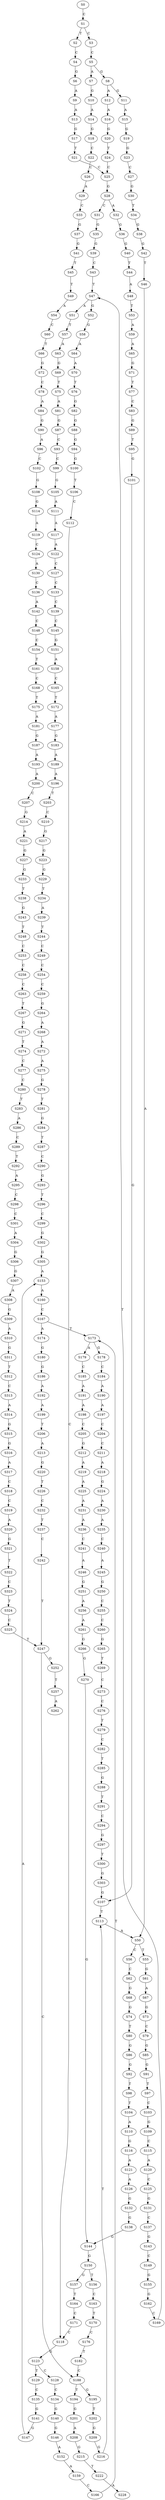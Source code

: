 strict digraph  {
	S0 -> S1 [ label = C ];
	S1 -> S2 [ label = T ];
	S1 -> S3 [ label = C ];
	S2 -> S4 [ label = C ];
	S3 -> S5 [ label = C ];
	S4 -> S6 [ label = G ];
	S5 -> S7 [ label = A ];
	S5 -> S8 [ label = G ];
	S6 -> S9 [ label = A ];
	S7 -> S10 [ label = G ];
	S8 -> S11 [ label = G ];
	S8 -> S12 [ label = A ];
	S9 -> S13 [ label = A ];
	S10 -> S14 [ label = A ];
	S11 -> S15 [ label = A ];
	S12 -> S16 [ label = A ];
	S13 -> S17 [ label = G ];
	S14 -> S18 [ label = G ];
	S15 -> S19 [ label = G ];
	S16 -> S20 [ label = G ];
	S17 -> S21 [ label = T ];
	S18 -> S22 [ label = C ];
	S19 -> S23 [ label = G ];
	S20 -> S24 [ label = T ];
	S21 -> S25 [ label = C ];
	S22 -> S26 [ label = C ];
	S23 -> S27 [ label = C ];
	S24 -> S25 [ label = C ];
	S25 -> S28 [ label = G ];
	S26 -> S29 [ label = A ];
	S27 -> S30 [ label = G ];
	S28 -> S31 [ label = C ];
	S28 -> S32 [ label = A ];
	S29 -> S33 [ label = C ];
	S30 -> S34 [ label = T ];
	S31 -> S35 [ label = G ];
	S32 -> S36 [ label = G ];
	S33 -> S37 [ label = G ];
	S34 -> S38 [ label = G ];
	S35 -> S39 [ label = G ];
	S36 -> S40 [ label = G ];
	S37 -> S41 [ label = G ];
	S38 -> S42 [ label = G ];
	S39 -> S43 [ label = C ];
	S40 -> S44 [ label = T ];
	S41 -> S45 [ label = T ];
	S42 -> S46 [ label = T ];
	S43 -> S47 [ label = T ];
	S44 -> S48 [ label = A ];
	S45 -> S49 [ label = T ];
	S46 -> S50 [ label = A ];
	S47 -> S51 [ label = A ];
	S47 -> S52 [ label = G ];
	S48 -> S53 [ label = T ];
	S49 -> S54 [ label = A ];
	S50 -> S55 [ label = T ];
	S50 -> S56 [ label = C ];
	S51 -> S57 [ label = T ];
	S52 -> S58 [ label = G ];
	S53 -> S59 [ label = A ];
	S54 -> S60 [ label = C ];
	S55 -> S61 [ label = G ];
	S56 -> S62 [ label = C ];
	S57 -> S63 [ label = A ];
	S58 -> S64 [ label = A ];
	S59 -> S65 [ label = A ];
	S60 -> S66 [ label = T ];
	S61 -> S67 [ label = A ];
	S62 -> S68 [ label = G ];
	S63 -> S69 [ label = G ];
	S64 -> S70 [ label = A ];
	S65 -> S71 [ label = G ];
	S66 -> S72 [ label = G ];
	S67 -> S73 [ label = G ];
	S68 -> S74 [ label = G ];
	S69 -> S75 [ label = T ];
	S70 -> S76 [ label = T ];
	S71 -> S77 [ label = T ];
	S72 -> S78 [ label = C ];
	S73 -> S79 [ label = C ];
	S74 -> S80 [ label = T ];
	S75 -> S81 [ label = A ];
	S76 -> S82 [ label = G ];
	S77 -> S83 [ label = C ];
	S78 -> S84 [ label = A ];
	S79 -> S85 [ label = G ];
	S80 -> S86 [ label = G ];
	S81 -> S87 [ label = G ];
	S82 -> S88 [ label = G ];
	S83 -> S89 [ label = G ];
	S84 -> S90 [ label = G ];
	S85 -> S91 [ label = G ];
	S86 -> S92 [ label = G ];
	S87 -> S93 [ label = C ];
	S88 -> S94 [ label = G ];
	S89 -> S95 [ label = T ];
	S90 -> S96 [ label = A ];
	S91 -> S97 [ label = T ];
	S92 -> S98 [ label = T ];
	S93 -> S99 [ label = C ];
	S94 -> S100 [ label = G ];
	S95 -> S101 [ label = G ];
	S96 -> S102 [ label = C ];
	S97 -> S103 [ label = C ];
	S98 -> S104 [ label = T ];
	S99 -> S105 [ label = G ];
	S100 -> S106 [ label = T ];
	S101 -> S107 [ label = G ];
	S102 -> S108 [ label = G ];
	S103 -> S109 [ label = G ];
	S104 -> S110 [ label = A ];
	S105 -> S111 [ label = A ];
	S106 -> S112 [ label = C ];
	S107 -> S113 [ label = T ];
	S108 -> S114 [ label = G ];
	S109 -> S115 [ label = C ];
	S110 -> S116 [ label = G ];
	S111 -> S117 [ label = A ];
	S112 -> S118 [ label = C ];
	S113 -> S50 [ label = A ];
	S114 -> S119 [ label = A ];
	S115 -> S120 [ label = A ];
	S116 -> S121 [ label = A ];
	S117 -> S122 [ label = A ];
	S118 -> S123 [ label = G ];
	S119 -> S124 [ label = C ];
	S120 -> S125 [ label = C ];
	S121 -> S126 [ label = A ];
	S122 -> S127 [ label = C ];
	S123 -> S128 [ label = C ];
	S123 -> S129 [ label = T ];
	S124 -> S130 [ label = A ];
	S125 -> S131 [ label = G ];
	S126 -> S132 [ label = G ];
	S127 -> S133 [ label = C ];
	S128 -> S134 [ label = C ];
	S129 -> S135 [ label = C ];
	S130 -> S136 [ label = C ];
	S131 -> S137 [ label = C ];
	S132 -> S138 [ label = G ];
	S133 -> S139 [ label = C ];
	S134 -> S140 [ label = G ];
	S135 -> S141 [ label = G ];
	S136 -> S142 [ label = A ];
	S137 -> S143 [ label = G ];
	S138 -> S144 [ label = G ];
	S139 -> S145 [ label = C ];
	S140 -> S146 [ label = G ];
	S141 -> S147 [ label = G ];
	S142 -> S148 [ label = C ];
	S143 -> S149 [ label = C ];
	S144 -> S150 [ label = G ];
	S145 -> S151 [ label = G ];
	S146 -> S152 [ label = A ];
	S147 -> S153 [ label = A ];
	S148 -> S154 [ label = C ];
	S149 -> S155 [ label = G ];
	S150 -> S156 [ label = T ];
	S150 -> S157 [ label = G ];
	S151 -> S158 [ label = A ];
	S152 -> S159 [ label = A ];
	S153 -> S160 [ label = A ];
	S154 -> S161 [ label = T ];
	S155 -> S162 [ label = G ];
	S156 -> S163 [ label = C ];
	S157 -> S164 [ label = T ];
	S158 -> S165 [ label = C ];
	S159 -> S166 [ label = C ];
	S160 -> S167 [ label = C ];
	S161 -> S168 [ label = C ];
	S162 -> S169 [ label = C ];
	S163 -> S170 [ label = T ];
	S164 -> S171 [ label = C ];
	S165 -> S172 [ label = T ];
	S166 -> S173 [ label = T ];
	S167 -> S174 [ label = A ];
	S167 -> S173 [ label = T ];
	S168 -> S175 [ label = T ];
	S169 -> S47 [ label = T ];
	S170 -> S176 [ label = C ];
	S171 -> S118 [ label = C ];
	S172 -> S177 [ label = A ];
	S173 -> S178 [ label = G ];
	S173 -> S179 [ label = A ];
	S174 -> S180 [ label = G ];
	S175 -> S181 [ label = A ];
	S176 -> S182 [ label = T ];
	S177 -> S183 [ label = G ];
	S178 -> S184 [ label = C ];
	S179 -> S185 [ label = C ];
	S180 -> S186 [ label = G ];
	S181 -> S187 [ label = G ];
	S182 -> S188 [ label = C ];
	S183 -> S189 [ label = A ];
	S184 -> S190 [ label = A ];
	S185 -> S191 [ label = A ];
	S186 -> S192 [ label = A ];
	S187 -> S193 [ label = A ];
	S188 -> S194 [ label = T ];
	S188 -> S195 [ label = G ];
	S189 -> S196 [ label = A ];
	S190 -> S197 [ label = A ];
	S191 -> S198 [ label = A ];
	S192 -> S199 [ label = A ];
	S193 -> S200 [ label = A ];
	S194 -> S201 [ label = G ];
	S195 -> S202 [ label = T ];
	S196 -> S203 [ label = T ];
	S197 -> S204 [ label = C ];
	S198 -> S205 [ label = C ];
	S199 -> S206 [ label = T ];
	S200 -> S207 [ label = C ];
	S201 -> S208 [ label = A ];
	S202 -> S209 [ label = G ];
	S203 -> S210 [ label = C ];
	S204 -> S211 [ label = C ];
	S205 -> S212 [ label = G ];
	S206 -> S213 [ label = A ];
	S207 -> S214 [ label = G ];
	S208 -> S215 [ label = G ];
	S209 -> S216 [ label = G ];
	S210 -> S217 [ label = G ];
	S211 -> S218 [ label = A ];
	S212 -> S219 [ label = A ];
	S213 -> S220 [ label = G ];
	S214 -> S221 [ label = A ];
	S215 -> S222 [ label = T ];
	S216 -> S113 [ label = T ];
	S217 -> S223 [ label = G ];
	S218 -> S224 [ label = G ];
	S219 -> S225 [ label = A ];
	S220 -> S226 [ label = T ];
	S221 -> S227 [ label = G ];
	S222 -> S228 [ label = A ];
	S223 -> S229 [ label = G ];
	S224 -> S230 [ label = A ];
	S225 -> S231 [ label = A ];
	S226 -> S232 [ label = C ];
	S227 -> S233 [ label = G ];
	S229 -> S234 [ label = T ];
	S230 -> S235 [ label = A ];
	S231 -> S236 [ label = A ];
	S232 -> S237 [ label = T ];
	S233 -> S238 [ label = T ];
	S234 -> S239 [ label = A ];
	S235 -> S240 [ label = C ];
	S236 -> S241 [ label = C ];
	S237 -> S242 [ label = C ];
	S238 -> S243 [ label = G ];
	S239 -> S244 [ label = T ];
	S240 -> S245 [ label = A ];
	S241 -> S246 [ label = A ];
	S242 -> S247 [ label = T ];
	S243 -> S248 [ label = T ];
	S244 -> S249 [ label = C ];
	S245 -> S250 [ label = G ];
	S246 -> S251 [ label = G ];
	S247 -> S188 [ label = C ];
	S247 -> S252 [ label = G ];
	S248 -> S253 [ label = C ];
	S249 -> S254 [ label = C ];
	S250 -> S255 [ label = C ];
	S251 -> S256 [ label = A ];
	S252 -> S257 [ label = T ];
	S253 -> S258 [ label = C ];
	S254 -> S259 [ label = C ];
	S255 -> S260 [ label = C ];
	S256 -> S261 [ label = A ];
	S257 -> S262 [ label = A ];
	S258 -> S263 [ label = C ];
	S259 -> S264 [ label = G ];
	S260 -> S265 [ label = G ];
	S261 -> S266 [ label = G ];
	S263 -> S267 [ label = T ];
	S264 -> S268 [ label = A ];
	S265 -> S269 [ label = T ];
	S266 -> S270 [ label = G ];
	S267 -> S271 [ label = G ];
	S268 -> S272 [ label = A ];
	S269 -> S273 [ label = C ];
	S270 -> S144 [ label = G ];
	S271 -> S274 [ label = T ];
	S272 -> S275 [ label = A ];
	S273 -> S276 [ label = C ];
	S274 -> S277 [ label = C ];
	S275 -> S278 [ label = G ];
	S276 -> S279 [ label = T ];
	S277 -> S280 [ label = C ];
	S278 -> S281 [ label = T ];
	S279 -> S282 [ label = C ];
	S280 -> S283 [ label = T ];
	S281 -> S284 [ label = G ];
	S282 -> S285 [ label = T ];
	S283 -> S286 [ label = A ];
	S284 -> S287 [ label = T ];
	S285 -> S288 [ label = G ];
	S286 -> S289 [ label = C ];
	S287 -> S290 [ label = C ];
	S288 -> S291 [ label = T ];
	S289 -> S292 [ label = T ];
	S290 -> S293 [ label = G ];
	S291 -> S294 [ label = C ];
	S292 -> S295 [ label = A ];
	S293 -> S296 [ label = T ];
	S294 -> S297 [ label = G ];
	S295 -> S298 [ label = C ];
	S296 -> S299 [ label = C ];
	S297 -> S300 [ label = T ];
	S298 -> S301 [ label = C ];
	S299 -> S302 [ label = G ];
	S300 -> S303 [ label = G ];
	S301 -> S304 [ label = A ];
	S302 -> S305 [ label = G ];
	S303 -> S107 [ label = G ];
	S304 -> S306 [ label = G ];
	S305 -> S153 [ label = A ];
	S306 -> S307 [ label = G ];
	S307 -> S308 [ label = A ];
	S308 -> S309 [ label = G ];
	S309 -> S310 [ label = A ];
	S310 -> S311 [ label = G ];
	S311 -> S312 [ label = T ];
	S312 -> S313 [ label = C ];
	S313 -> S314 [ label = A ];
	S314 -> S315 [ label = G ];
	S315 -> S316 [ label = G ];
	S316 -> S317 [ label = A ];
	S317 -> S318 [ label = C ];
	S318 -> S319 [ label = C ];
	S319 -> S320 [ label = A ];
	S320 -> S321 [ label = G ];
	S321 -> S322 [ label = T ];
	S322 -> S323 [ label = C ];
	S323 -> S324 [ label = T ];
	S324 -> S325 [ label = C ];
	S325 -> S247 [ label = T ];
}
